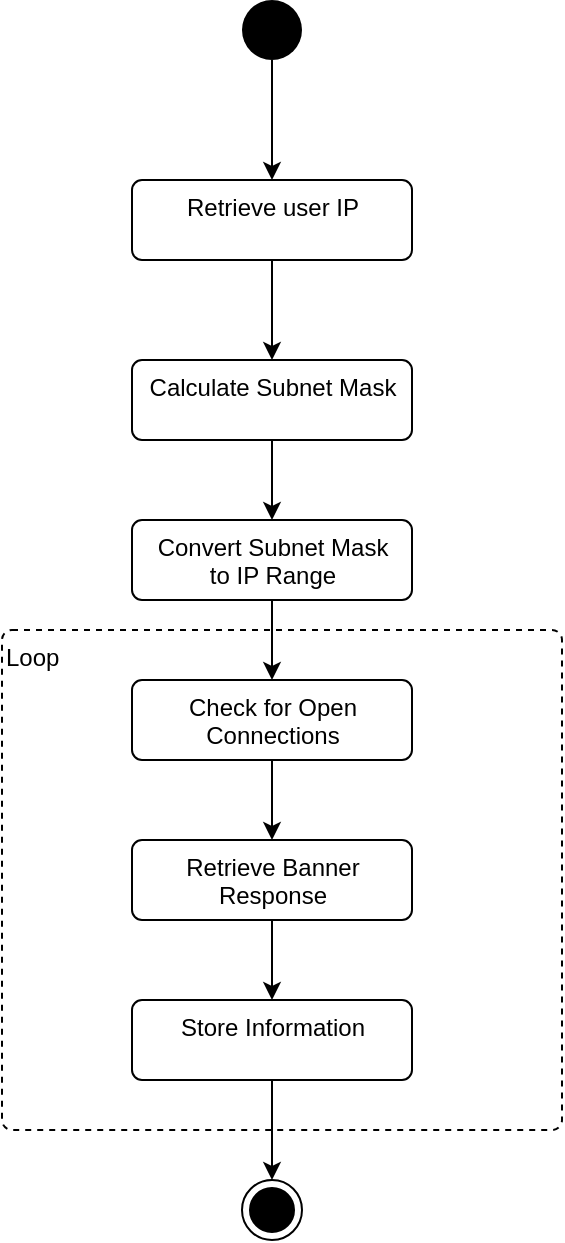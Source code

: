 <mxfile version="13.10.0" type="embed" pages="3">
    <diagram id="EKu-L2uYIcwPSTa6r3Rf" name="Network Scan">
        <mxGraphModel dx="1374" dy="790" grid="1" gridSize="10" guides="1" tooltips="1" connect="1" arrows="1" fold="1" page="1" pageScale="1" pageWidth="850" pageHeight="1100" math="0" shadow="0">
            <root>
                <mxCell id="0"/>
                <mxCell id="1" parent="0"/>
                <mxCell id="27" value="Loop" style="html=1;align=left;verticalAlign=top;rounded=1;absoluteArcSize=1;arcSize=10;dashed=1;" vertex="1" parent="1">
                    <mxGeometry x="290" y="365" width="280" height="250" as="geometry"/>
                </mxCell>
                <mxCell id="3" style="edgeStyle=orthogonalEdgeStyle;rounded=0;orthogonalLoop=1;jettySize=auto;html=1;entryX=0.5;entryY=0;entryDx=0;entryDy=0;" parent="1" source="2" target="8" edge="1">
                    <mxGeometry relative="1" as="geometry">
                        <mxPoint x="425" y="120" as="targetPoint"/>
                    </mxGeometry>
                </mxCell>
                <mxCell id="2" value="" style="ellipse;fillColor=#000000;strokeColor=none;" parent="1" vertex="1">
                    <mxGeometry x="410" y="50" width="30" height="30" as="geometry"/>
                </mxCell>
                <mxCell id="9" style="edgeStyle=orthogonalEdgeStyle;rounded=0;orthogonalLoop=1;jettySize=auto;html=1;" parent="1" source="8" edge="1">
                    <mxGeometry relative="1" as="geometry">
                        <mxPoint x="425" y="230" as="targetPoint"/>
                    </mxGeometry>
                </mxCell>
                <mxCell id="8" value="Retrieve user IP" style="html=1;align=center;verticalAlign=top;rounded=1;absoluteArcSize=1;arcSize=10;dashed=0;" parent="1" vertex="1">
                    <mxGeometry x="355" y="140" width="140" height="40" as="geometry"/>
                </mxCell>
                <mxCell id="16" style="edgeStyle=orthogonalEdgeStyle;rounded=0;orthogonalLoop=1;jettySize=auto;html=1;" parent="1" source="10" target="11" edge="1">
                    <mxGeometry relative="1" as="geometry"/>
                </mxCell>
                <mxCell id="10" value="Calculate Subnet Mask" style="html=1;align=center;verticalAlign=top;rounded=1;absoluteArcSize=1;arcSize=10;dashed=0;" parent="1" vertex="1">
                    <mxGeometry x="355" y="230" width="140" height="40" as="geometry"/>
                </mxCell>
                <mxCell id="18" style="edgeStyle=orthogonalEdgeStyle;rounded=0;orthogonalLoop=1;jettySize=auto;html=1;entryX=0.5;entryY=0;entryDx=0;entryDy=0;" parent="1" source="11" target="12" edge="1">
                    <mxGeometry relative="1" as="geometry"/>
                </mxCell>
                <mxCell id="11" value="Convert Subnet Mask&lt;br&gt;to IP Range" style="html=1;align=center;verticalAlign=top;rounded=1;absoluteArcSize=1;arcSize=10;dashed=0;" parent="1" vertex="1">
                    <mxGeometry x="355" y="310" width="140" height="40" as="geometry"/>
                </mxCell>
                <mxCell id="22" style="edgeStyle=orthogonalEdgeStyle;rounded=0;orthogonalLoop=1;jettySize=auto;html=1;" parent="1" source="12" target="19" edge="1">
                    <mxGeometry relative="1" as="geometry"/>
                </mxCell>
                <mxCell id="12" value="Check for Open &lt;br&gt;Connections&lt;br&gt;" style="html=1;align=center;verticalAlign=top;rounded=1;absoluteArcSize=1;arcSize=10;dashed=0;" parent="1" vertex="1">
                    <mxGeometry x="355" y="390" width="140" height="40" as="geometry"/>
                </mxCell>
                <mxCell id="24" style="edgeStyle=orthogonalEdgeStyle;rounded=0;orthogonalLoop=1;jettySize=auto;html=1;entryX=0.5;entryY=0;entryDx=0;entryDy=0;" parent="1" source="19" target="23" edge="1">
                    <mxGeometry relative="1" as="geometry"/>
                </mxCell>
                <mxCell id="19" value="Retrieve Banner &lt;br&gt;Response" style="html=1;align=center;verticalAlign=top;rounded=1;absoluteArcSize=1;arcSize=10;dashed=0;" parent="1" vertex="1">
                    <mxGeometry x="355" y="470" width="140" height="40" as="geometry"/>
                </mxCell>
                <mxCell id="26" style="edgeStyle=orthogonalEdgeStyle;rounded=0;orthogonalLoop=1;jettySize=auto;html=1;entryX=0.5;entryY=0;entryDx=0;entryDy=0;" edge="1" parent="1" source="23" target="25">
                    <mxGeometry relative="1" as="geometry"/>
                </mxCell>
                <mxCell id="23" value="Store Information" style="html=1;align=center;verticalAlign=top;rounded=1;absoluteArcSize=1;arcSize=10;dashed=0;" parent="1" vertex="1">
                    <mxGeometry x="355" y="550" width="140" height="40" as="geometry"/>
                </mxCell>
                <mxCell id="25" value="" style="ellipse;html=1;shape=endState;fillColor=#000000;strokeColor=#000000;" vertex="1" parent="1">
                    <mxGeometry x="410" y="640" width="30" height="30" as="geometry"/>
                </mxCell>
            </root>
        </mxGraphModel>
    </diagram>
    <diagram id="2OVP18D5io6kCzbpEOW8" name="Vulnerability Check">
        <mxGraphModel dx="1374" dy="790" grid="1" gridSize="10" guides="1" tooltips="1" connect="1" arrows="1" fold="1" page="1" pageScale="1" pageWidth="850" pageHeight="1100" math="0" shadow="0">
            <root>
                <mxCell id="v1OaToC1gLnN5O0LQfW9-0"/>
                <mxCell id="v1OaToC1gLnN5O0LQfW9-1" parent="v1OaToC1gLnN5O0LQfW9-0"/>
                <mxCell id="BtSg16X0ovq7UdsMO2ph-0" value="Loop&lt;br&gt;" style="html=1;align=left;verticalAlign=top;rounded=1;absoluteArcSize=1;arcSize=10;dashed=1;" vertex="1" parent="v1OaToC1gLnN5O0LQfW9-1">
                    <mxGeometry x="143" y="190" width="565" height="210" as="geometry"/>
                </mxCell>
                <mxCell id="fgz5ImdKAYkiEZxNjzyw-0" style="edgeStyle=orthogonalEdgeStyle;rounded=0;orthogonalLoop=1;jettySize=auto;html=1;entryX=0.5;entryY=0;entryDx=0;entryDy=0;" parent="v1OaToC1gLnN5O0LQfW9-1" source="fgz5ImdKAYkiEZxNjzyw-1" target="fgz5ImdKAYkiEZxNjzyw-3" edge="1">
                    <mxGeometry relative="1" as="geometry">
                        <mxPoint x="425" y="120" as="targetPoint"/>
                    </mxGeometry>
                </mxCell>
                <mxCell id="fgz5ImdKAYkiEZxNjzyw-1" value="" style="ellipse;fillColor=#000000;strokeColor=none;" parent="v1OaToC1gLnN5O0LQfW9-1" vertex="1">
                    <mxGeometry x="410" y="50" width="30" height="30" as="geometry"/>
                </mxCell>
                <mxCell id="EdwKhC-RFLMRNV13bGZn-1" style="edgeStyle=orthogonalEdgeStyle;rounded=0;orthogonalLoop=1;jettySize=auto;html=1;entryX=0.5;entryY=0;entryDx=0;entryDy=0;" edge="1" parent="v1OaToC1gLnN5O0LQfW9-1" source="fgz5ImdKAYkiEZxNjzyw-3" target="fgz5ImdKAYkiEZxNjzyw-5">
                    <mxGeometry relative="1" as="geometry"/>
                </mxCell>
                <mxCell id="EdwKhC-RFLMRNV13bGZn-2" style="edgeStyle=orthogonalEdgeStyle;rounded=0;orthogonalLoop=1;jettySize=auto;html=1;" edge="1" parent="v1OaToC1gLnN5O0LQfW9-1" source="fgz5ImdKAYkiEZxNjzyw-3" target="fgz5ImdKAYkiEZxNjzyw-12">
                    <mxGeometry relative="1" as="geometry"/>
                </mxCell>
                <mxCell id="fgz5ImdKAYkiEZxNjzyw-3" value="Recieve Device List&amp;nbsp;" style="html=1;align=center;verticalAlign=top;rounded=1;absoluteArcSize=1;arcSize=10;dashed=0;" parent="v1OaToC1gLnN5O0LQfW9-1" vertex="1">
                    <mxGeometry x="355" y="140" width="140" height="40" as="geometry"/>
                </mxCell>
                <mxCell id="fgz5ImdKAYkiEZxNjzyw-4" style="edgeStyle=orthogonalEdgeStyle;rounded=0;orthogonalLoop=1;jettySize=auto;html=1;" parent="v1OaToC1gLnN5O0LQfW9-1" source="fgz5ImdKAYkiEZxNjzyw-5" target="fgz5ImdKAYkiEZxNjzyw-7" edge="1">
                    <mxGeometry relative="1" as="geometry"/>
                </mxCell>
                <mxCell id="fgz5ImdKAYkiEZxNjzyw-5" value="Search NVD" style="html=1;align=center;verticalAlign=top;rounded=1;absoluteArcSize=1;arcSize=10;dashed=0;" parent="v1OaToC1gLnN5O0LQfW9-1" vertex="1">
                    <mxGeometry x="215" y="230" width="140" height="40" as="geometry"/>
                </mxCell>
                <mxCell id="EdwKhC-RFLMRNV13bGZn-8" style="edgeStyle=orthogonalEdgeStyle;rounded=0;orthogonalLoop=1;jettySize=auto;html=1;entryX=0.5;entryY=0;entryDx=0;entryDy=0;" edge="1" parent="v1OaToC1gLnN5O0LQfW9-1" source="fgz5ImdKAYkiEZxNjzyw-7" target="EdwKhC-RFLMRNV13bGZn-6">
                    <mxGeometry relative="1" as="geometry"/>
                </mxCell>
                <mxCell id="fgz5ImdKAYkiEZxNjzyw-7" value="Identify Applicable &lt;br&gt;Vulnerabilites" style="html=1;align=center;verticalAlign=top;rounded=1;absoluteArcSize=1;arcSize=10;dashed=0;" parent="v1OaToC1gLnN5O0LQfW9-1" vertex="1">
                    <mxGeometry x="215" y="310" width="140" height="40" as="geometry"/>
                </mxCell>
                <mxCell id="EdwKhC-RFLMRNV13bGZn-5" style="edgeStyle=orthogonalEdgeStyle;rounded=0;orthogonalLoop=1;jettySize=auto;html=1;entryX=0.5;entryY=0;entryDx=0;entryDy=0;" edge="1" parent="v1OaToC1gLnN5O0LQfW9-1" source="fgz5ImdKAYkiEZxNjzyw-12" target="EdwKhC-RFLMRNV13bGZn-4">
                    <mxGeometry relative="1" as="geometry"/>
                </mxCell>
                <mxCell id="fgz5ImdKAYkiEZxNjzyw-12" value="Identify device CVE" style="html=1;align=center;verticalAlign=top;rounded=1;absoluteArcSize=1;arcSize=10;dashed=0;" parent="v1OaToC1gLnN5O0LQfW9-1" vertex="1">
                    <mxGeometry x="495" y="230" width="140" height="40" as="geometry"/>
                </mxCell>
                <mxCell id="EdwKhC-RFLMRNV13bGZn-7" style="edgeStyle=orthogonalEdgeStyle;rounded=0;orthogonalLoop=1;jettySize=auto;html=1;entryX=0.5;entryY=0;entryDx=0;entryDy=0;" edge="1" parent="v1OaToC1gLnN5O0LQfW9-1" source="EdwKhC-RFLMRNV13bGZn-4" target="EdwKhC-RFLMRNV13bGZn-6">
                    <mxGeometry relative="1" as="geometry"/>
                </mxCell>
                <mxCell id="EdwKhC-RFLMRNV13bGZn-4" value="Search Bot Vulnerability&lt;br&gt;Database" style="html=1;align=center;verticalAlign=top;rounded=1;absoluteArcSize=1;arcSize=10;dashed=0;" vertex="1" parent="v1OaToC1gLnN5O0LQfW9-1">
                    <mxGeometry x="495" y="310" width="140" height="40" as="geometry"/>
                </mxCell>
                <mxCell id="EdwKhC-RFLMRNV13bGZn-9" style="edgeStyle=orthogonalEdgeStyle;rounded=0;orthogonalLoop=1;jettySize=auto;html=1;" edge="1" parent="v1OaToC1gLnN5O0LQfW9-1" source="EdwKhC-RFLMRNV13bGZn-6">
                    <mxGeometry relative="1" as="geometry">
                        <mxPoint x="425" y="500" as="targetPoint"/>
                    </mxGeometry>
                </mxCell>
                <mxCell id="EdwKhC-RFLMRNV13bGZn-6" value="Display to User" style="html=1;align=center;verticalAlign=top;rounded=1;absoluteArcSize=1;arcSize=10;dashed=0;" vertex="1" parent="v1OaToC1gLnN5O0LQfW9-1">
                    <mxGeometry x="355" y="410" width="140" height="40" as="geometry"/>
                </mxCell>
                <mxCell id="EdwKhC-RFLMRNV13bGZn-10" value="" style="ellipse;html=1;shape=endState;fillColor=#000000;strokeColor=#000000;" vertex="1" parent="v1OaToC1gLnN5O0LQfW9-1">
                    <mxGeometry x="410" y="500" width="30" height="30" as="geometry"/>
                </mxCell>
            </root>
        </mxGraphModel>
    </diagram>
    <diagram id="E1LTeP1uHjcBJi3NflUi" name="Twitter Bot">
        <mxGraphModel dx="1374" dy="790" grid="1" gridSize="10" guides="1" tooltips="1" connect="1" arrows="1" fold="1" page="1" pageScale="1" pageWidth="850" pageHeight="1100" math="0" shadow="0">
            <root>
                <mxCell id="52Ogbd4grmX5IhHfRulH-0"/>
                <mxCell id="52Ogbd4grmX5IhHfRulH-1" parent="52Ogbd4grmX5IhHfRulH-0"/>
                <mxCell id="z33nyiTin_kcptZ_2FQ3-1" style="edgeStyle=orthogonalEdgeStyle;rounded=0;orthogonalLoop=1;jettySize=auto;html=1;entryX=0.5;entryY=0;entryDx=0;entryDy=0;" edge="1" parent="52Ogbd4grmX5IhHfRulH-1" source="z33nyiTin_kcptZ_2FQ3-2" target="z33nyiTin_kcptZ_2FQ3-5">
                    <mxGeometry relative="1" as="geometry">
                        <mxPoint x="425" y="120" as="targetPoint"/>
                        <Array as="points">
                            <mxPoint x="425" y="130"/>
                            <mxPoint x="300" y="130"/>
                        </Array>
                    </mxGeometry>
                </mxCell>
                <mxCell id="QsngFOW0H9rikoXC763O-5" style="edgeStyle=orthogonalEdgeStyle;rounded=0;orthogonalLoop=1;jettySize=auto;html=1;" edge="1" parent="52Ogbd4grmX5IhHfRulH-1" target="QsngFOW0H9rikoXC763O-4">
                    <mxGeometry relative="1" as="geometry">
                        <mxPoint x="425" y="80" as="sourcePoint"/>
                        <Array as="points">
                            <mxPoint x="425" y="130"/>
                            <mxPoint x="550" y="130"/>
                        </Array>
                    </mxGeometry>
                </mxCell>
                <mxCell id="z33nyiTin_kcptZ_2FQ3-2" value="" style="ellipse;fillColor=#000000;strokeColor=none;" vertex="1" parent="52Ogbd4grmX5IhHfRulH-1">
                    <mxGeometry x="410" y="50" width="30" height="30" as="geometry"/>
                </mxCell>
                <mxCell id="QsngFOW0H9rikoXC763O-2" style="edgeStyle=orthogonalEdgeStyle;rounded=0;orthogonalLoop=1;jettySize=auto;html=1;entryX=0.5;entryY=0;entryDx=0;entryDy=0;" edge="1" parent="52Ogbd4grmX5IhHfRulH-1" source="z33nyiTin_kcptZ_2FQ3-5" target="qwqd1W3SGIhfL5Km9Tk8-1">
                    <mxGeometry relative="1" as="geometry"/>
                </mxCell>
                <mxCell id="z33nyiTin_kcptZ_2FQ3-5" value="Sort Latest Tweet&lt;br&gt;Data" style="html=1;align=center;verticalAlign=top;rounded=1;absoluteArcSize=1;arcSize=10;dashed=0;" vertex="1" parent="52Ogbd4grmX5IhHfRulH-1">
                    <mxGeometry x="230" y="170" width="140" height="40" as="geometry"/>
                </mxCell>
                <mxCell id="z33nyiTin_kcptZ_2FQ3-14" style="edgeStyle=orthogonalEdgeStyle;rounded=0;orthogonalLoop=1;jettySize=auto;html=1;" edge="1" parent="52Ogbd4grmX5IhHfRulH-1">
                    <mxGeometry relative="1" as="geometry">
                        <mxPoint x="425" y="590" as="targetPoint"/>
                        <mxPoint x="425" y="540" as="sourcePoint"/>
                    </mxGeometry>
                </mxCell>
                <mxCell id="z33nyiTin_kcptZ_2FQ3-16" value="" style="ellipse;html=1;shape=endState;fillColor=#000000;strokeColor=#000000;" vertex="1" parent="52Ogbd4grmX5IhHfRulH-1">
                    <mxGeometry x="410" y="590" width="30" height="30" as="geometry"/>
                </mxCell>
                <mxCell id="QsngFOW0H9rikoXC763O-3" style="edgeStyle=orthogonalEdgeStyle;rounded=0;orthogonalLoop=1;jettySize=auto;html=1;entryX=0.5;entryY=0;entryDx=0;entryDy=0;" edge="1" parent="52Ogbd4grmX5IhHfRulH-1" source="qwqd1W3SGIhfL5Km9Tk8-1" target="QsngFOW0H9rikoXC763O-1">
                    <mxGeometry relative="1" as="geometry"/>
                </mxCell>
                <mxCell id="qwqd1W3SGIhfL5Km9Tk8-1" value="Identify CVE" style="html=1;align=center;verticalAlign=top;rounded=1;absoluteArcSize=1;arcSize=10;dashed=0;" vertex="1" parent="52Ogbd4grmX5IhHfRulH-1">
                    <mxGeometry x="230" y="260" width="140" height="40" as="geometry"/>
                </mxCell>
                <mxCell id="QsngFOW0H9rikoXC763O-13" style="edgeStyle=orthogonalEdgeStyle;rounded=0;orthogonalLoop=1;jettySize=auto;html=1;exitX=0.5;exitY=1;exitDx=0;exitDy=0;" edge="1" parent="52Ogbd4grmX5IhHfRulH-1" source="QsngFOW0H9rikoXC763O-1" target="z33nyiTin_kcptZ_2FQ3-16">
                    <mxGeometry relative="1" as="geometry">
                        <Array as="points">
                            <mxPoint x="300" y="530"/>
                            <mxPoint x="425" y="530"/>
                        </Array>
                    </mxGeometry>
                </mxCell>
                <mxCell id="QsngFOW0H9rikoXC763O-1" value="Store Tweet Information" style="html=1;align=center;verticalAlign=top;rounded=1;absoluteArcSize=1;arcSize=10;dashed=0;" vertex="1" parent="52Ogbd4grmX5IhHfRulH-1">
                    <mxGeometry x="230" y="350" width="140" height="40" as="geometry"/>
                </mxCell>
                <mxCell id="QsngFOW0H9rikoXC763O-7" style="edgeStyle=orthogonalEdgeStyle;rounded=0;orthogonalLoop=1;jettySize=auto;html=1;" edge="1" parent="52Ogbd4grmX5IhHfRulH-1" source="QsngFOW0H9rikoXC763O-4" target="QsngFOW0H9rikoXC763O-6">
                    <mxGeometry relative="1" as="geometry"/>
                </mxCell>
                <mxCell id="QsngFOW0H9rikoXC763O-4" value="Retrieve Preveious &lt;br&gt;Tweet Data" style="html=1;align=center;verticalAlign=top;rounded=1;absoluteArcSize=1;arcSize=10;dashed=0;" vertex="1" parent="52Ogbd4grmX5IhHfRulH-1">
                    <mxGeometry x="480" y="170" width="140" height="40" as="geometry"/>
                </mxCell>
                <mxCell id="QsngFOW0H9rikoXC763O-9" style="edgeStyle=orthogonalEdgeStyle;rounded=0;orthogonalLoop=1;jettySize=auto;html=1;entryX=0.5;entryY=0;entryDx=0;entryDy=0;" edge="1" parent="52Ogbd4grmX5IhHfRulH-1" source="QsngFOW0H9rikoXC763O-6" target="QsngFOW0H9rikoXC763O-8">
                    <mxGeometry relative="1" as="geometry"/>
                </mxCell>
                <mxCell id="QsngFOW0H9rikoXC763O-6" value="Measure Tweet Activity" style="html=1;align=center;verticalAlign=top;rounded=1;absoluteArcSize=1;arcSize=10;dashed=0;" vertex="1" parent="52Ogbd4grmX5IhHfRulH-1">
                    <mxGeometry x="480" y="260" width="140" height="40" as="geometry"/>
                </mxCell>
                <mxCell id="QsngFOW0H9rikoXC763O-10" style="edgeStyle=orthogonalEdgeStyle;rounded=0;orthogonalLoop=1;jettySize=auto;html=1;" edge="1" parent="52Ogbd4grmX5IhHfRulH-1" source="QsngFOW0H9rikoXC763O-8">
                    <mxGeometry relative="1" as="geometry">
                        <mxPoint x="550" y="440" as="targetPoint"/>
                    </mxGeometry>
                </mxCell>
                <mxCell id="QsngFOW0H9rikoXC763O-8" value="Determine CVE Validity" style="html=1;align=center;verticalAlign=top;rounded=1;absoluteArcSize=1;arcSize=10;dashed=0;" vertex="1" parent="52Ogbd4grmX5IhHfRulH-1">
                    <mxGeometry x="480" y="350" width="140" height="40" as="geometry"/>
                </mxCell>
                <mxCell id="QsngFOW0H9rikoXC763O-14" style="edgeStyle=orthogonalEdgeStyle;rounded=0;orthogonalLoop=1;jettySize=auto;html=1;entryX=0.5;entryY=0;entryDx=0;entryDy=0;exitX=0.5;exitY=1;exitDx=0;exitDy=0;" edge="1" parent="52Ogbd4grmX5IhHfRulH-1" source="QsngFOW0H9rikoXC763O-11" target="z33nyiTin_kcptZ_2FQ3-16">
                    <mxGeometry relative="1" as="geometry">
                        <mxPoint x="560" y="490" as="sourcePoint"/>
                        <Array as="points">
                            <mxPoint x="550" y="530"/>
                            <mxPoint x="425" y="530"/>
                        </Array>
                    </mxGeometry>
                </mxCell>
                <mxCell id="QsngFOW0H9rikoXC763O-11" value="Update Database" style="html=1;align=center;verticalAlign=top;rounded=1;absoluteArcSize=1;arcSize=10;dashed=0;" vertex="1" parent="52Ogbd4grmX5IhHfRulH-1">
                    <mxGeometry x="480" y="440" width="140" height="40" as="geometry"/>
                </mxCell>
            </root>
        </mxGraphModel>
    </diagram>
</mxfile>
